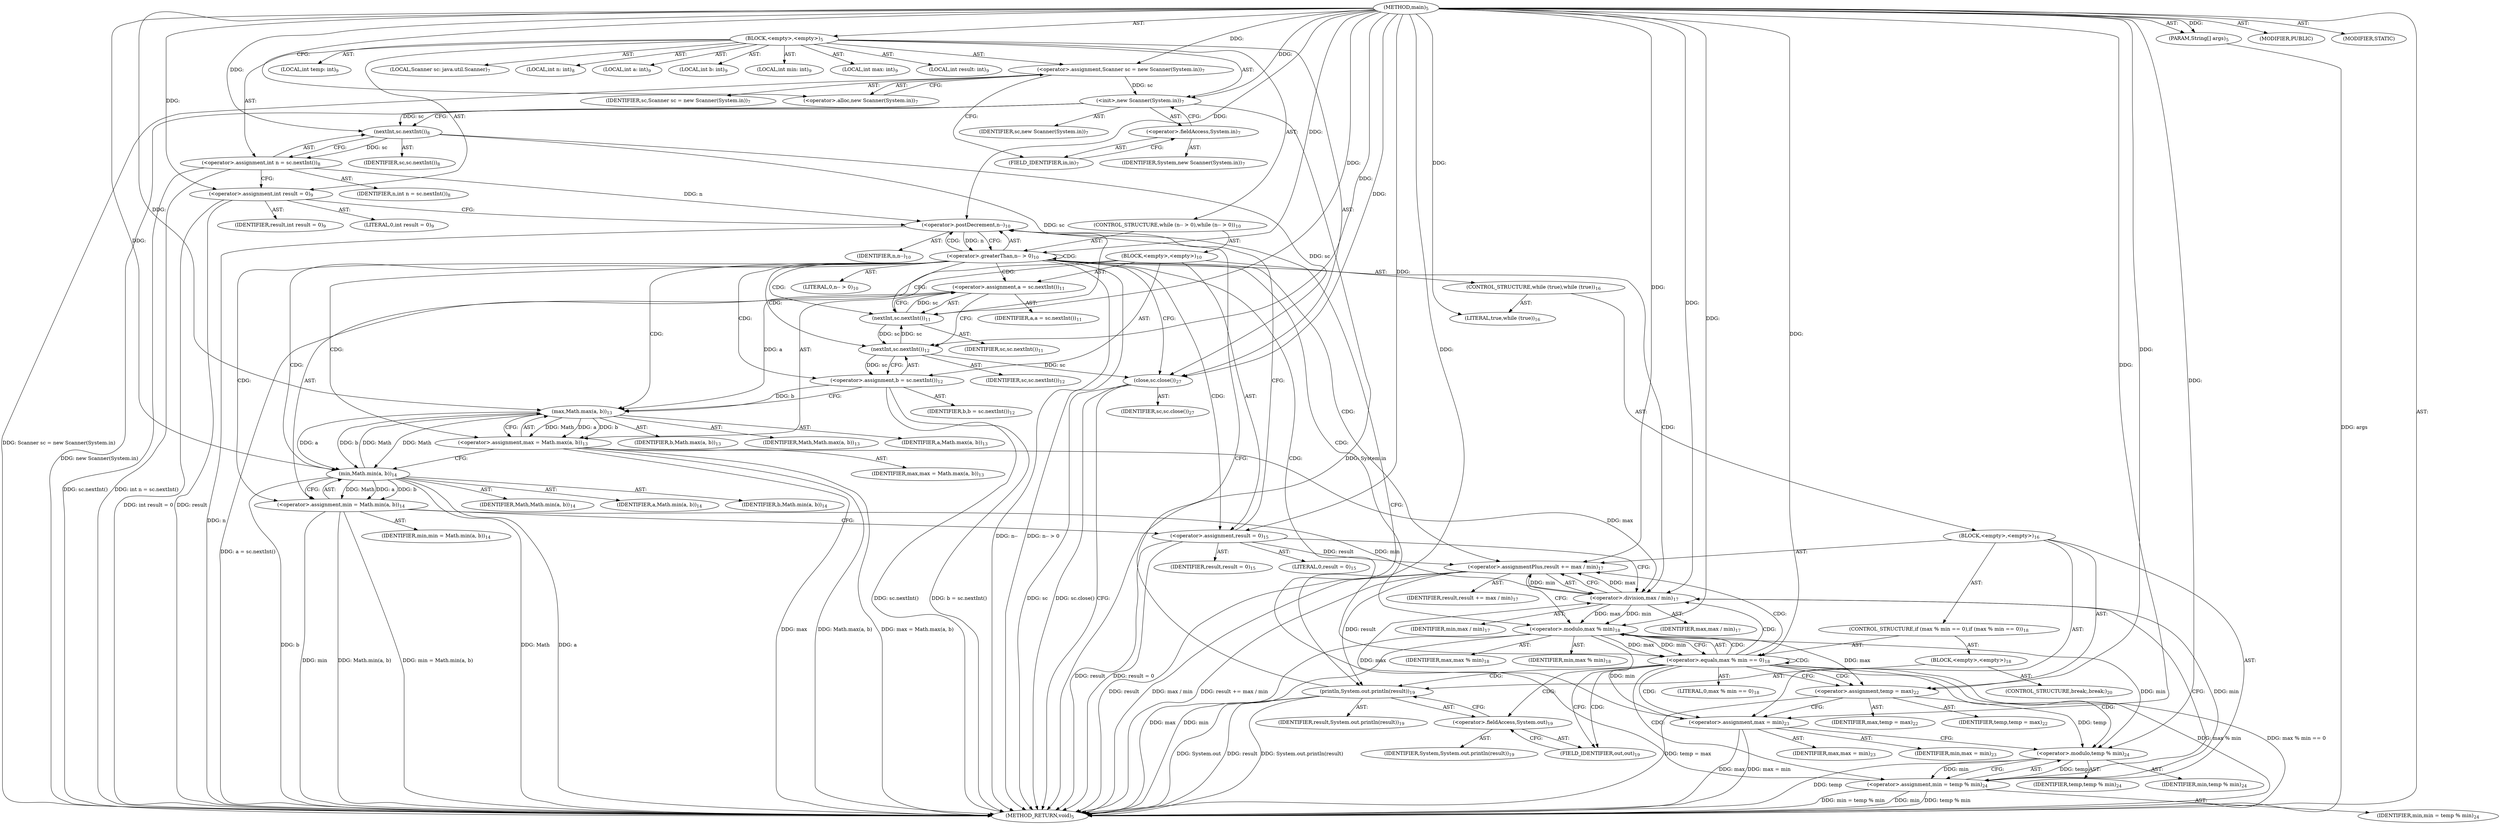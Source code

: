digraph "main" {  
"19" [label = <(METHOD,main)<SUB>5</SUB>> ]
"20" [label = <(PARAM,String[] args)<SUB>5</SUB>> ]
"21" [label = <(BLOCK,&lt;empty&gt;,&lt;empty&gt;)<SUB>5</SUB>> ]
"4" [label = <(LOCAL,Scanner sc: java.util.Scanner)<SUB>7</SUB>> ]
"22" [label = <(&lt;operator&gt;.assignment,Scanner sc = new Scanner(System.in))<SUB>7</SUB>> ]
"23" [label = <(IDENTIFIER,sc,Scanner sc = new Scanner(System.in))<SUB>7</SUB>> ]
"24" [label = <(&lt;operator&gt;.alloc,new Scanner(System.in))<SUB>7</SUB>> ]
"25" [label = <(&lt;init&gt;,new Scanner(System.in))<SUB>7</SUB>> ]
"3" [label = <(IDENTIFIER,sc,new Scanner(System.in))<SUB>7</SUB>> ]
"26" [label = <(&lt;operator&gt;.fieldAccess,System.in)<SUB>7</SUB>> ]
"27" [label = <(IDENTIFIER,System,new Scanner(System.in))<SUB>7</SUB>> ]
"28" [label = <(FIELD_IDENTIFIER,in,in)<SUB>7</SUB>> ]
"29" [label = <(LOCAL,int n: int)<SUB>8</SUB>> ]
"30" [label = <(&lt;operator&gt;.assignment,int n = sc.nextInt())<SUB>8</SUB>> ]
"31" [label = <(IDENTIFIER,n,int n = sc.nextInt())<SUB>8</SUB>> ]
"32" [label = <(nextInt,sc.nextInt())<SUB>8</SUB>> ]
"33" [label = <(IDENTIFIER,sc,sc.nextInt())<SUB>8</SUB>> ]
"34" [label = <(LOCAL,int a: int)<SUB>9</SUB>> ]
"35" [label = <(LOCAL,int b: int)<SUB>9</SUB>> ]
"36" [label = <(LOCAL,int min: int)<SUB>9</SUB>> ]
"37" [label = <(LOCAL,int max: int)<SUB>9</SUB>> ]
"38" [label = <(LOCAL,int result: int)<SUB>9</SUB>> ]
"39" [label = <(LOCAL,int temp: int)<SUB>9</SUB>> ]
"40" [label = <(&lt;operator&gt;.assignment,int result = 0)<SUB>9</SUB>> ]
"41" [label = <(IDENTIFIER,result,int result = 0)<SUB>9</SUB>> ]
"42" [label = <(LITERAL,0,int result = 0)<SUB>9</SUB>> ]
"43" [label = <(CONTROL_STRUCTURE,while (n-- &gt; 0),while (n-- &gt; 0))<SUB>10</SUB>> ]
"44" [label = <(&lt;operator&gt;.greaterThan,n-- &gt; 0)<SUB>10</SUB>> ]
"45" [label = <(&lt;operator&gt;.postDecrement,n--)<SUB>10</SUB>> ]
"46" [label = <(IDENTIFIER,n,n--)<SUB>10</SUB>> ]
"47" [label = <(LITERAL,0,n-- &gt; 0)<SUB>10</SUB>> ]
"48" [label = <(BLOCK,&lt;empty&gt;,&lt;empty&gt;)<SUB>10</SUB>> ]
"49" [label = <(&lt;operator&gt;.assignment,a = sc.nextInt())<SUB>11</SUB>> ]
"50" [label = <(IDENTIFIER,a,a = sc.nextInt())<SUB>11</SUB>> ]
"51" [label = <(nextInt,sc.nextInt())<SUB>11</SUB>> ]
"52" [label = <(IDENTIFIER,sc,sc.nextInt())<SUB>11</SUB>> ]
"53" [label = <(&lt;operator&gt;.assignment,b = sc.nextInt())<SUB>12</SUB>> ]
"54" [label = <(IDENTIFIER,b,b = sc.nextInt())<SUB>12</SUB>> ]
"55" [label = <(nextInt,sc.nextInt())<SUB>12</SUB>> ]
"56" [label = <(IDENTIFIER,sc,sc.nextInt())<SUB>12</SUB>> ]
"57" [label = <(&lt;operator&gt;.assignment,max = Math.max(a, b))<SUB>13</SUB>> ]
"58" [label = <(IDENTIFIER,max,max = Math.max(a, b))<SUB>13</SUB>> ]
"59" [label = <(max,Math.max(a, b))<SUB>13</SUB>> ]
"60" [label = <(IDENTIFIER,Math,Math.max(a, b))<SUB>13</SUB>> ]
"61" [label = <(IDENTIFIER,a,Math.max(a, b))<SUB>13</SUB>> ]
"62" [label = <(IDENTIFIER,b,Math.max(a, b))<SUB>13</SUB>> ]
"63" [label = <(&lt;operator&gt;.assignment,min = Math.min(a, b))<SUB>14</SUB>> ]
"64" [label = <(IDENTIFIER,min,min = Math.min(a, b))<SUB>14</SUB>> ]
"65" [label = <(min,Math.min(a, b))<SUB>14</SUB>> ]
"66" [label = <(IDENTIFIER,Math,Math.min(a, b))<SUB>14</SUB>> ]
"67" [label = <(IDENTIFIER,a,Math.min(a, b))<SUB>14</SUB>> ]
"68" [label = <(IDENTIFIER,b,Math.min(a, b))<SUB>14</SUB>> ]
"69" [label = <(&lt;operator&gt;.assignment,result = 0)<SUB>15</SUB>> ]
"70" [label = <(IDENTIFIER,result,result = 0)<SUB>15</SUB>> ]
"71" [label = <(LITERAL,0,result = 0)<SUB>15</SUB>> ]
"72" [label = <(CONTROL_STRUCTURE,while (true),while (true))<SUB>16</SUB>> ]
"73" [label = <(LITERAL,true,while (true))<SUB>16</SUB>> ]
"74" [label = <(BLOCK,&lt;empty&gt;,&lt;empty&gt;)<SUB>16</SUB>> ]
"75" [label = <(&lt;operator&gt;.assignmentPlus,result += max / min)<SUB>17</SUB>> ]
"76" [label = <(IDENTIFIER,result,result += max / min)<SUB>17</SUB>> ]
"77" [label = <(&lt;operator&gt;.division,max / min)<SUB>17</SUB>> ]
"78" [label = <(IDENTIFIER,max,max / min)<SUB>17</SUB>> ]
"79" [label = <(IDENTIFIER,min,max / min)<SUB>17</SUB>> ]
"80" [label = <(CONTROL_STRUCTURE,if (max % min == 0),if (max % min == 0))<SUB>18</SUB>> ]
"81" [label = <(&lt;operator&gt;.equals,max % min == 0)<SUB>18</SUB>> ]
"82" [label = <(&lt;operator&gt;.modulo,max % min)<SUB>18</SUB>> ]
"83" [label = <(IDENTIFIER,max,max % min)<SUB>18</SUB>> ]
"84" [label = <(IDENTIFIER,min,max % min)<SUB>18</SUB>> ]
"85" [label = <(LITERAL,0,max % min == 0)<SUB>18</SUB>> ]
"86" [label = <(BLOCK,&lt;empty&gt;,&lt;empty&gt;)<SUB>18</SUB>> ]
"87" [label = <(println,System.out.println(result))<SUB>19</SUB>> ]
"88" [label = <(&lt;operator&gt;.fieldAccess,System.out)<SUB>19</SUB>> ]
"89" [label = <(IDENTIFIER,System,System.out.println(result))<SUB>19</SUB>> ]
"90" [label = <(FIELD_IDENTIFIER,out,out)<SUB>19</SUB>> ]
"91" [label = <(IDENTIFIER,result,System.out.println(result))<SUB>19</SUB>> ]
"92" [label = <(CONTROL_STRUCTURE,break;,break;)<SUB>20</SUB>> ]
"93" [label = <(&lt;operator&gt;.assignment,temp = max)<SUB>22</SUB>> ]
"94" [label = <(IDENTIFIER,temp,temp = max)<SUB>22</SUB>> ]
"95" [label = <(IDENTIFIER,max,temp = max)<SUB>22</SUB>> ]
"96" [label = <(&lt;operator&gt;.assignment,max = min)<SUB>23</SUB>> ]
"97" [label = <(IDENTIFIER,max,max = min)<SUB>23</SUB>> ]
"98" [label = <(IDENTIFIER,min,max = min)<SUB>23</SUB>> ]
"99" [label = <(&lt;operator&gt;.assignment,min = temp % min)<SUB>24</SUB>> ]
"100" [label = <(IDENTIFIER,min,min = temp % min)<SUB>24</SUB>> ]
"101" [label = <(&lt;operator&gt;.modulo,temp % min)<SUB>24</SUB>> ]
"102" [label = <(IDENTIFIER,temp,temp % min)<SUB>24</SUB>> ]
"103" [label = <(IDENTIFIER,min,temp % min)<SUB>24</SUB>> ]
"104" [label = <(close,sc.close())<SUB>27</SUB>> ]
"105" [label = <(IDENTIFIER,sc,sc.close())<SUB>27</SUB>> ]
"106" [label = <(MODIFIER,PUBLIC)> ]
"107" [label = <(MODIFIER,STATIC)> ]
"108" [label = <(METHOD_RETURN,void)<SUB>5</SUB>> ]
  "19" -> "20"  [ label = "AST: "] 
  "19" -> "21"  [ label = "AST: "] 
  "19" -> "106"  [ label = "AST: "] 
  "19" -> "107"  [ label = "AST: "] 
  "19" -> "108"  [ label = "AST: "] 
  "21" -> "4"  [ label = "AST: "] 
  "21" -> "22"  [ label = "AST: "] 
  "21" -> "25"  [ label = "AST: "] 
  "21" -> "29"  [ label = "AST: "] 
  "21" -> "30"  [ label = "AST: "] 
  "21" -> "34"  [ label = "AST: "] 
  "21" -> "35"  [ label = "AST: "] 
  "21" -> "36"  [ label = "AST: "] 
  "21" -> "37"  [ label = "AST: "] 
  "21" -> "38"  [ label = "AST: "] 
  "21" -> "39"  [ label = "AST: "] 
  "21" -> "40"  [ label = "AST: "] 
  "21" -> "43"  [ label = "AST: "] 
  "21" -> "104"  [ label = "AST: "] 
  "22" -> "23"  [ label = "AST: "] 
  "22" -> "24"  [ label = "AST: "] 
  "25" -> "3"  [ label = "AST: "] 
  "25" -> "26"  [ label = "AST: "] 
  "26" -> "27"  [ label = "AST: "] 
  "26" -> "28"  [ label = "AST: "] 
  "30" -> "31"  [ label = "AST: "] 
  "30" -> "32"  [ label = "AST: "] 
  "32" -> "33"  [ label = "AST: "] 
  "40" -> "41"  [ label = "AST: "] 
  "40" -> "42"  [ label = "AST: "] 
  "43" -> "44"  [ label = "AST: "] 
  "43" -> "48"  [ label = "AST: "] 
  "44" -> "45"  [ label = "AST: "] 
  "44" -> "47"  [ label = "AST: "] 
  "45" -> "46"  [ label = "AST: "] 
  "48" -> "49"  [ label = "AST: "] 
  "48" -> "53"  [ label = "AST: "] 
  "48" -> "57"  [ label = "AST: "] 
  "48" -> "63"  [ label = "AST: "] 
  "48" -> "69"  [ label = "AST: "] 
  "48" -> "72"  [ label = "AST: "] 
  "49" -> "50"  [ label = "AST: "] 
  "49" -> "51"  [ label = "AST: "] 
  "51" -> "52"  [ label = "AST: "] 
  "53" -> "54"  [ label = "AST: "] 
  "53" -> "55"  [ label = "AST: "] 
  "55" -> "56"  [ label = "AST: "] 
  "57" -> "58"  [ label = "AST: "] 
  "57" -> "59"  [ label = "AST: "] 
  "59" -> "60"  [ label = "AST: "] 
  "59" -> "61"  [ label = "AST: "] 
  "59" -> "62"  [ label = "AST: "] 
  "63" -> "64"  [ label = "AST: "] 
  "63" -> "65"  [ label = "AST: "] 
  "65" -> "66"  [ label = "AST: "] 
  "65" -> "67"  [ label = "AST: "] 
  "65" -> "68"  [ label = "AST: "] 
  "69" -> "70"  [ label = "AST: "] 
  "69" -> "71"  [ label = "AST: "] 
  "72" -> "73"  [ label = "AST: "] 
  "72" -> "74"  [ label = "AST: "] 
  "74" -> "75"  [ label = "AST: "] 
  "74" -> "80"  [ label = "AST: "] 
  "74" -> "93"  [ label = "AST: "] 
  "74" -> "96"  [ label = "AST: "] 
  "74" -> "99"  [ label = "AST: "] 
  "75" -> "76"  [ label = "AST: "] 
  "75" -> "77"  [ label = "AST: "] 
  "77" -> "78"  [ label = "AST: "] 
  "77" -> "79"  [ label = "AST: "] 
  "80" -> "81"  [ label = "AST: "] 
  "80" -> "86"  [ label = "AST: "] 
  "81" -> "82"  [ label = "AST: "] 
  "81" -> "85"  [ label = "AST: "] 
  "82" -> "83"  [ label = "AST: "] 
  "82" -> "84"  [ label = "AST: "] 
  "86" -> "87"  [ label = "AST: "] 
  "86" -> "92"  [ label = "AST: "] 
  "87" -> "88"  [ label = "AST: "] 
  "87" -> "91"  [ label = "AST: "] 
  "88" -> "89"  [ label = "AST: "] 
  "88" -> "90"  [ label = "AST: "] 
  "93" -> "94"  [ label = "AST: "] 
  "93" -> "95"  [ label = "AST: "] 
  "96" -> "97"  [ label = "AST: "] 
  "96" -> "98"  [ label = "AST: "] 
  "99" -> "100"  [ label = "AST: "] 
  "99" -> "101"  [ label = "AST: "] 
  "101" -> "102"  [ label = "AST: "] 
  "101" -> "103"  [ label = "AST: "] 
  "104" -> "105"  [ label = "AST: "] 
  "22" -> "28"  [ label = "CFG: "] 
  "25" -> "32"  [ label = "CFG: "] 
  "30" -> "40"  [ label = "CFG: "] 
  "40" -> "45"  [ label = "CFG: "] 
  "104" -> "108"  [ label = "CFG: "] 
  "24" -> "22"  [ label = "CFG: "] 
  "26" -> "25"  [ label = "CFG: "] 
  "32" -> "30"  [ label = "CFG: "] 
  "44" -> "51"  [ label = "CFG: "] 
  "44" -> "104"  [ label = "CFG: "] 
  "28" -> "26"  [ label = "CFG: "] 
  "45" -> "44"  [ label = "CFG: "] 
  "49" -> "55"  [ label = "CFG: "] 
  "53" -> "59"  [ label = "CFG: "] 
  "57" -> "65"  [ label = "CFG: "] 
  "63" -> "69"  [ label = "CFG: "] 
  "69" -> "45"  [ label = "CFG: "] 
  "69" -> "77"  [ label = "CFG: "] 
  "51" -> "49"  [ label = "CFG: "] 
  "55" -> "53"  [ label = "CFG: "] 
  "59" -> "57"  [ label = "CFG: "] 
  "65" -> "63"  [ label = "CFG: "] 
  "75" -> "82"  [ label = "CFG: "] 
  "93" -> "96"  [ label = "CFG: "] 
  "96" -> "101"  [ label = "CFG: "] 
  "99" -> "45"  [ label = "CFG: "] 
  "99" -> "77"  [ label = "CFG: "] 
  "77" -> "75"  [ label = "CFG: "] 
  "81" -> "90"  [ label = "CFG: "] 
  "81" -> "93"  [ label = "CFG: "] 
  "101" -> "99"  [ label = "CFG: "] 
  "82" -> "81"  [ label = "CFG: "] 
  "87" -> "45"  [ label = "CFG: "] 
  "88" -> "87"  [ label = "CFG: "] 
  "90" -> "88"  [ label = "CFG: "] 
  "19" -> "24"  [ label = "CFG: "] 
  "20" -> "108"  [ label = "DDG: args"] 
  "22" -> "108"  [ label = "DDG: Scanner sc = new Scanner(System.in)"] 
  "25" -> "108"  [ label = "DDG: System.in"] 
  "25" -> "108"  [ label = "DDG: new Scanner(System.in)"] 
  "30" -> "108"  [ label = "DDG: sc.nextInt()"] 
  "30" -> "108"  [ label = "DDG: int n = sc.nextInt()"] 
  "40" -> "108"  [ label = "DDG: result"] 
  "40" -> "108"  [ label = "DDG: int result = 0"] 
  "45" -> "108"  [ label = "DDG: n"] 
  "44" -> "108"  [ label = "DDG: n--"] 
  "44" -> "108"  [ label = "DDG: n-- &gt; 0"] 
  "104" -> "108"  [ label = "DDG: sc"] 
  "104" -> "108"  [ label = "DDG: sc.close()"] 
  "49" -> "108"  [ label = "DDG: a = sc.nextInt()"] 
  "53" -> "108"  [ label = "DDG: sc.nextInt()"] 
  "53" -> "108"  [ label = "DDG: b = sc.nextInt()"] 
  "57" -> "108"  [ label = "DDG: max"] 
  "57" -> "108"  [ label = "DDG: Math.max(a, b)"] 
  "57" -> "108"  [ label = "DDG: max = Math.max(a, b)"] 
  "63" -> "108"  [ label = "DDG: min"] 
  "65" -> "108"  [ label = "DDG: Math"] 
  "65" -> "108"  [ label = "DDG: a"] 
  "65" -> "108"  [ label = "DDG: b"] 
  "63" -> "108"  [ label = "DDG: Math.min(a, b)"] 
  "63" -> "108"  [ label = "DDG: min = Math.min(a, b)"] 
  "69" -> "108"  [ label = "DDG: result"] 
  "69" -> "108"  [ label = "DDG: result = 0"] 
  "75" -> "108"  [ label = "DDG: result"] 
  "75" -> "108"  [ label = "DDG: max / min"] 
  "75" -> "108"  [ label = "DDG: result += max / min"] 
  "82" -> "108"  [ label = "DDG: max"] 
  "82" -> "108"  [ label = "DDG: min"] 
  "81" -> "108"  [ label = "DDG: max % min"] 
  "81" -> "108"  [ label = "DDG: max % min == 0"] 
  "93" -> "108"  [ label = "DDG: temp = max"] 
  "96" -> "108"  [ label = "DDG: max"] 
  "96" -> "108"  [ label = "DDG: max = min"] 
  "99" -> "108"  [ label = "DDG: min"] 
  "101" -> "108"  [ label = "DDG: temp"] 
  "99" -> "108"  [ label = "DDG: temp % min"] 
  "99" -> "108"  [ label = "DDG: min = temp % min"] 
  "87" -> "108"  [ label = "DDG: System.out"] 
  "87" -> "108"  [ label = "DDG: result"] 
  "87" -> "108"  [ label = "DDG: System.out.println(result)"] 
  "19" -> "20"  [ label = "DDG: "] 
  "19" -> "22"  [ label = "DDG: "] 
  "32" -> "30"  [ label = "DDG: sc"] 
  "19" -> "40"  [ label = "DDG: "] 
  "22" -> "25"  [ label = "DDG: sc"] 
  "19" -> "25"  [ label = "DDG: "] 
  "32" -> "104"  [ label = "DDG: sc"] 
  "55" -> "104"  [ label = "DDG: sc"] 
  "19" -> "104"  [ label = "DDG: "] 
  "25" -> "32"  [ label = "DDG: sc"] 
  "19" -> "32"  [ label = "DDG: "] 
  "45" -> "44"  [ label = "DDG: n"] 
  "19" -> "44"  [ label = "DDG: "] 
  "51" -> "49"  [ label = "DDG: sc"] 
  "55" -> "53"  [ label = "DDG: sc"] 
  "59" -> "57"  [ label = "DDG: Math"] 
  "59" -> "57"  [ label = "DDG: a"] 
  "59" -> "57"  [ label = "DDG: b"] 
  "65" -> "63"  [ label = "DDG: Math"] 
  "65" -> "63"  [ label = "DDG: a"] 
  "65" -> "63"  [ label = "DDG: b"] 
  "19" -> "69"  [ label = "DDG: "] 
  "30" -> "45"  [ label = "DDG: n"] 
  "19" -> "45"  [ label = "DDG: "] 
  "19" -> "73"  [ label = "DDG: "] 
  "32" -> "51"  [ label = "DDG: sc"] 
  "55" -> "51"  [ label = "DDG: sc"] 
  "19" -> "51"  [ label = "DDG: "] 
  "51" -> "55"  [ label = "DDG: sc"] 
  "19" -> "55"  [ label = "DDG: "] 
  "65" -> "59"  [ label = "DDG: Math"] 
  "19" -> "59"  [ label = "DDG: "] 
  "49" -> "59"  [ label = "DDG: a"] 
  "53" -> "59"  [ label = "DDG: b"] 
  "59" -> "65"  [ label = "DDG: Math"] 
  "19" -> "65"  [ label = "DDG: "] 
  "59" -> "65"  [ label = "DDG: a"] 
  "59" -> "65"  [ label = "DDG: b"] 
  "77" -> "75"  [ label = "DDG: max"] 
  "77" -> "75"  [ label = "DDG: min"] 
  "82" -> "93"  [ label = "DDG: max"] 
  "19" -> "93"  [ label = "DDG: "] 
  "82" -> "96"  [ label = "DDG: min"] 
  "19" -> "96"  [ label = "DDG: "] 
  "101" -> "99"  [ label = "DDG: temp"] 
  "101" -> "99"  [ label = "DDG: min"] 
  "69" -> "75"  [ label = "DDG: result"] 
  "19" -> "75"  [ label = "DDG: "] 
  "57" -> "77"  [ label = "DDG: max"] 
  "96" -> "77"  [ label = "DDG: max"] 
  "19" -> "77"  [ label = "DDG: "] 
  "63" -> "77"  [ label = "DDG: min"] 
  "99" -> "77"  [ label = "DDG: min"] 
  "82" -> "81"  [ label = "DDG: max"] 
  "82" -> "81"  [ label = "DDG: min"] 
  "19" -> "81"  [ label = "DDG: "] 
  "93" -> "101"  [ label = "DDG: temp"] 
  "19" -> "101"  [ label = "DDG: "] 
  "82" -> "101"  [ label = "DDG: min"] 
  "77" -> "82"  [ label = "DDG: max"] 
  "19" -> "82"  [ label = "DDG: "] 
  "77" -> "82"  [ label = "DDG: min"] 
  "75" -> "87"  [ label = "DDG: result"] 
  "19" -> "87"  [ label = "DDG: "] 
  "44" -> "49"  [ label = "CDG: "] 
  "44" -> "51"  [ label = "CDG: "] 
  "44" -> "57"  [ label = "CDG: "] 
  "44" -> "69"  [ label = "CDG: "] 
  "44" -> "45"  [ label = "CDG: "] 
  "44" -> "65"  [ label = "CDG: "] 
  "44" -> "59"  [ label = "CDG: "] 
  "44" -> "44"  [ label = "CDG: "] 
  "44" -> "53"  [ label = "CDG: "] 
  "44" -> "63"  [ label = "CDG: "] 
  "44" -> "55"  [ label = "CDG: "] 
  "44" -> "77"  [ label = "CDG: "] 
  "44" -> "75"  [ label = "CDG: "] 
  "44" -> "81"  [ label = "CDG: "] 
  "44" -> "82"  [ label = "CDG: "] 
  "81" -> "96"  [ label = "CDG: "] 
  "81" -> "99"  [ label = "CDG: "] 
  "81" -> "87"  [ label = "CDG: "] 
  "81" -> "93"  [ label = "CDG: "] 
  "81" -> "101"  [ label = "CDG: "] 
  "81" -> "90"  [ label = "CDG: "] 
  "81" -> "88"  [ label = "CDG: "] 
  "81" -> "77"  [ label = "CDG: "] 
  "81" -> "75"  [ label = "CDG: "] 
  "81" -> "81"  [ label = "CDG: "] 
  "81" -> "82"  [ label = "CDG: "] 
}
